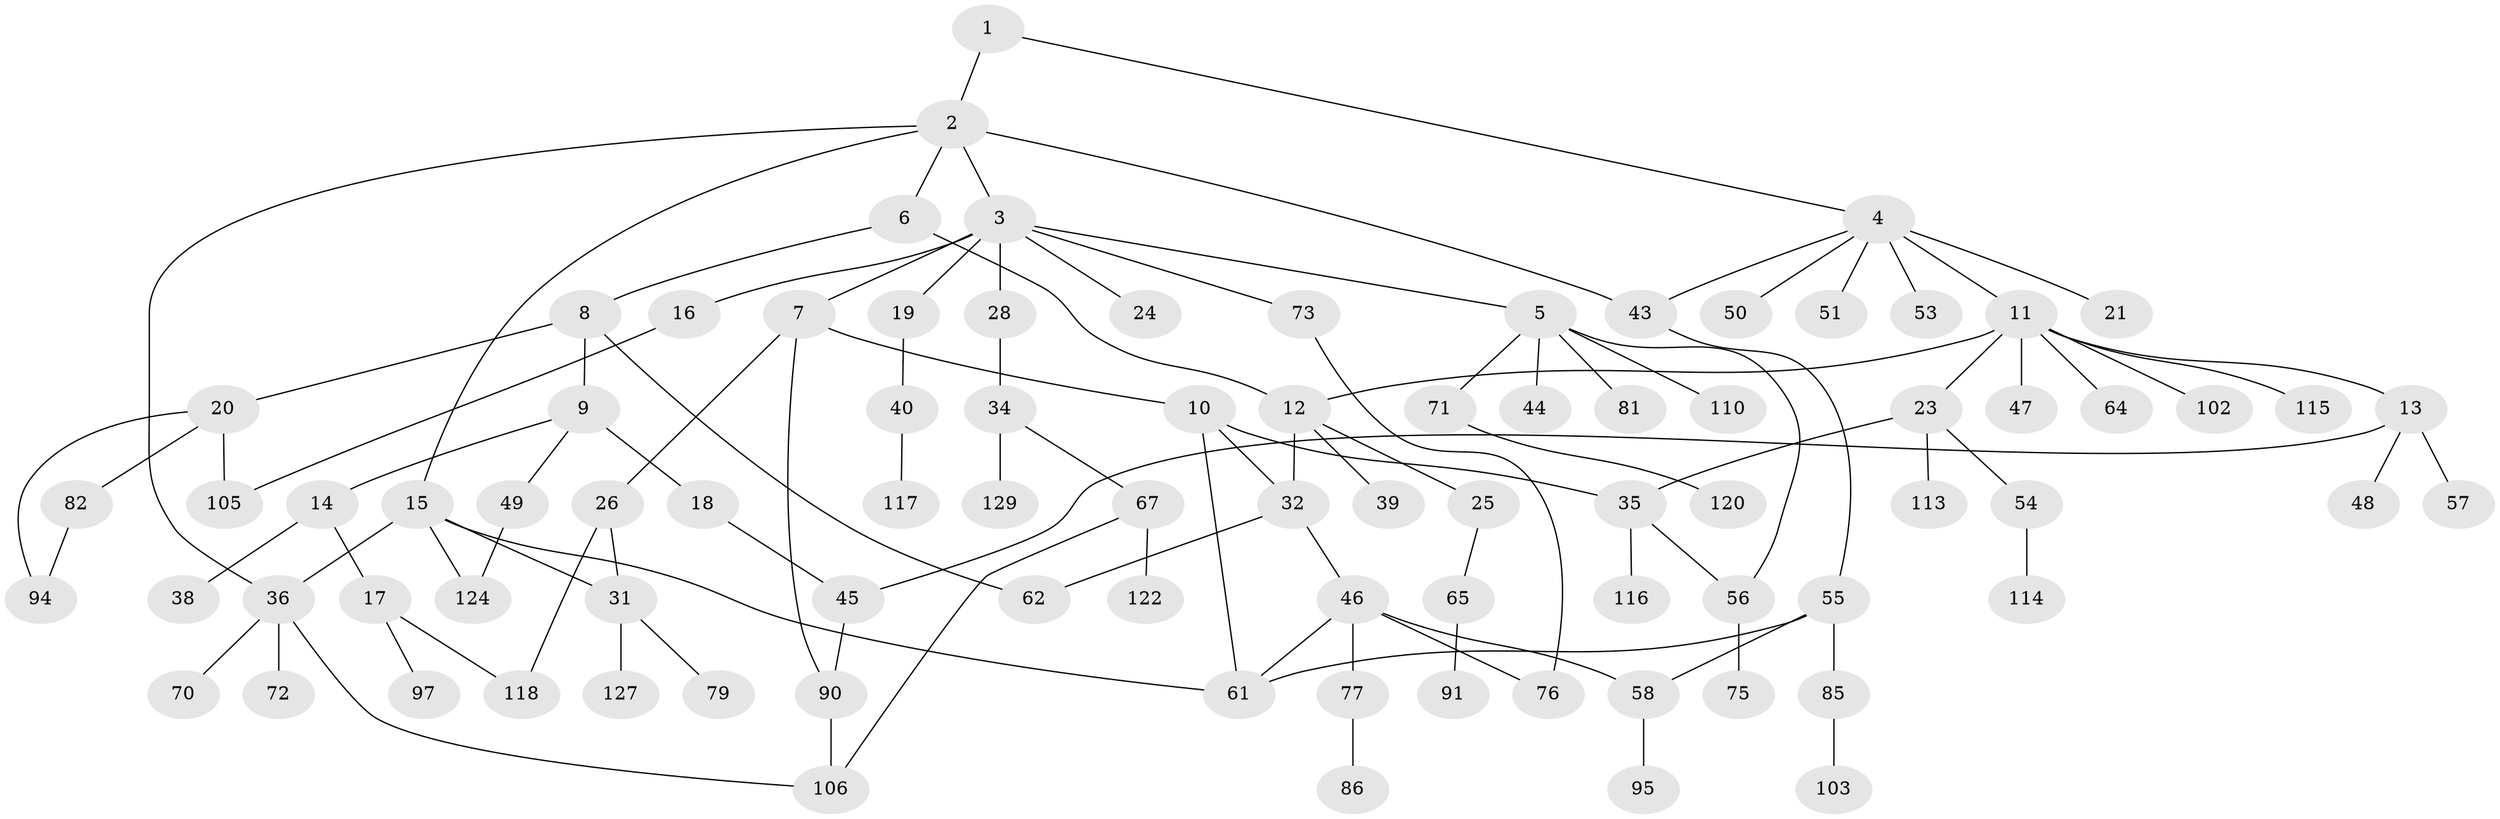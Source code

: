 // Generated by graph-tools (version 1.1) at 2025/23/03/03/25 07:23:34]
// undirected, 87 vertices, 107 edges
graph export_dot {
graph [start="1"]
  node [color=gray90,style=filled];
  1 [super="+98"];
  2 [super="+88"];
  3 [super="+131"];
  4 [super="+80"];
  5 [super="+69"];
  6 [super="+22"];
  7;
  8 [super="+27"];
  9 [super="+130"];
  10 [super="+121"];
  11 [super="+66"];
  12 [super="+128"];
  13 [super="+37"];
  14;
  15 [super="+29"];
  16;
  17 [super="+109"];
  18 [super="+30"];
  19 [super="+60"];
  20 [super="+119"];
  21 [super="+33"];
  23;
  24;
  25;
  26 [super="+84"];
  28;
  31;
  32;
  34 [super="+42"];
  35 [super="+111"];
  36 [super="+59"];
  38 [super="+93"];
  39;
  40 [super="+41"];
  43;
  44;
  45;
  46 [super="+96"];
  47 [super="+89"];
  48;
  49 [super="+52"];
  50;
  51 [super="+100"];
  53;
  54 [super="+101"];
  55 [super="+92"];
  56;
  57;
  58 [super="+68"];
  61 [super="+107"];
  62 [super="+63"];
  64;
  65 [super="+83"];
  67 [super="+112"];
  70;
  71 [super="+74"];
  72;
  73;
  75 [super="+78"];
  76;
  77;
  79 [super="+108"];
  81;
  82;
  85 [super="+87"];
  86;
  90 [super="+99"];
  91;
  94 [super="+123"];
  95;
  97;
  102 [super="+104"];
  103;
  105;
  106;
  110 [super="+126"];
  113;
  114;
  115;
  116;
  117 [super="+125"];
  118;
  120;
  122;
  124;
  127;
  129;
  1 -- 2;
  1 -- 4;
  2 -- 3;
  2 -- 6;
  2 -- 15;
  2 -- 43;
  2 -- 36;
  3 -- 5;
  3 -- 7;
  3 -- 16;
  3 -- 19;
  3 -- 24;
  3 -- 28;
  3 -- 73;
  4 -- 11;
  4 -- 21 [weight=2];
  4 -- 43;
  4 -- 50;
  4 -- 51;
  4 -- 53;
  5 -- 44;
  5 -- 71;
  5 -- 56;
  5 -- 81;
  5 -- 110;
  6 -- 8;
  6 -- 12;
  7 -- 10;
  7 -- 26;
  7 -- 90;
  8 -- 9;
  8 -- 20;
  8 -- 62;
  9 -- 14;
  9 -- 18;
  9 -- 49;
  10 -- 35;
  10 -- 61;
  10 -- 32;
  11 -- 12 [weight=2];
  11 -- 13;
  11 -- 23;
  11 -- 47;
  11 -- 64;
  11 -- 102;
  11 -- 115;
  12 -- 25;
  12 -- 32;
  12 -- 39;
  13 -- 57;
  13 -- 48;
  13 -- 45;
  14 -- 17;
  14 -- 38;
  15 -- 36;
  15 -- 61;
  15 -- 124;
  15 -- 31;
  16 -- 105;
  17 -- 97;
  17 -- 118;
  18 -- 45;
  19 -- 40;
  20 -- 82;
  20 -- 94;
  20 -- 105;
  23 -- 54;
  23 -- 113;
  23 -- 35;
  25 -- 65;
  26 -- 118;
  26 -- 31;
  28 -- 34;
  31 -- 79;
  31 -- 127;
  32 -- 46;
  32 -- 62;
  34 -- 67;
  34 -- 129;
  35 -- 56;
  35 -- 116;
  36 -- 72;
  36 -- 106;
  36 -- 70;
  40 -- 117;
  43 -- 55;
  45 -- 90;
  46 -- 77;
  46 -- 58;
  46 -- 76;
  46 -- 61;
  49 -- 124;
  54 -- 114;
  55 -- 58;
  55 -- 85;
  55 -- 61;
  56 -- 75;
  58 -- 95;
  65 -- 91;
  67 -- 106;
  67 -- 122;
  71 -- 120;
  73 -- 76;
  77 -- 86;
  82 -- 94;
  85 -- 103;
  90 -- 106;
}
